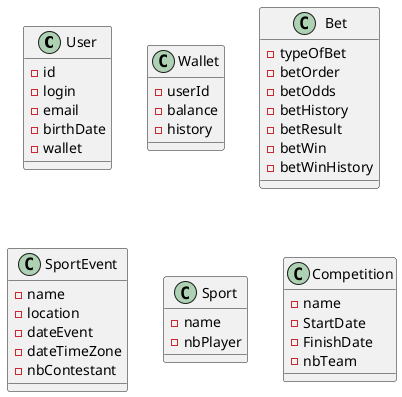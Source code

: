 @startuml parisportif

class User{
    - id
    - login
    - email
    - birthDate
    - wallet
}

class Wallet{
    - userId
    - balance
    - history
}

class Bet{
    - typeOfBet
    - betOrder
    - betOdds
    - betHistory
    - betResult
    - betWin
    - betWinHistory
}

class SportEvent{
    - name
    - location
    - dateEvent
    - dateTimeZone
    - nbContestant
}

class Sport{
    - name
    - nbPlayer
}

class Competition{
    - name
    - StartDate
    - FinishDate
    - nbTeam
}

@enduml
